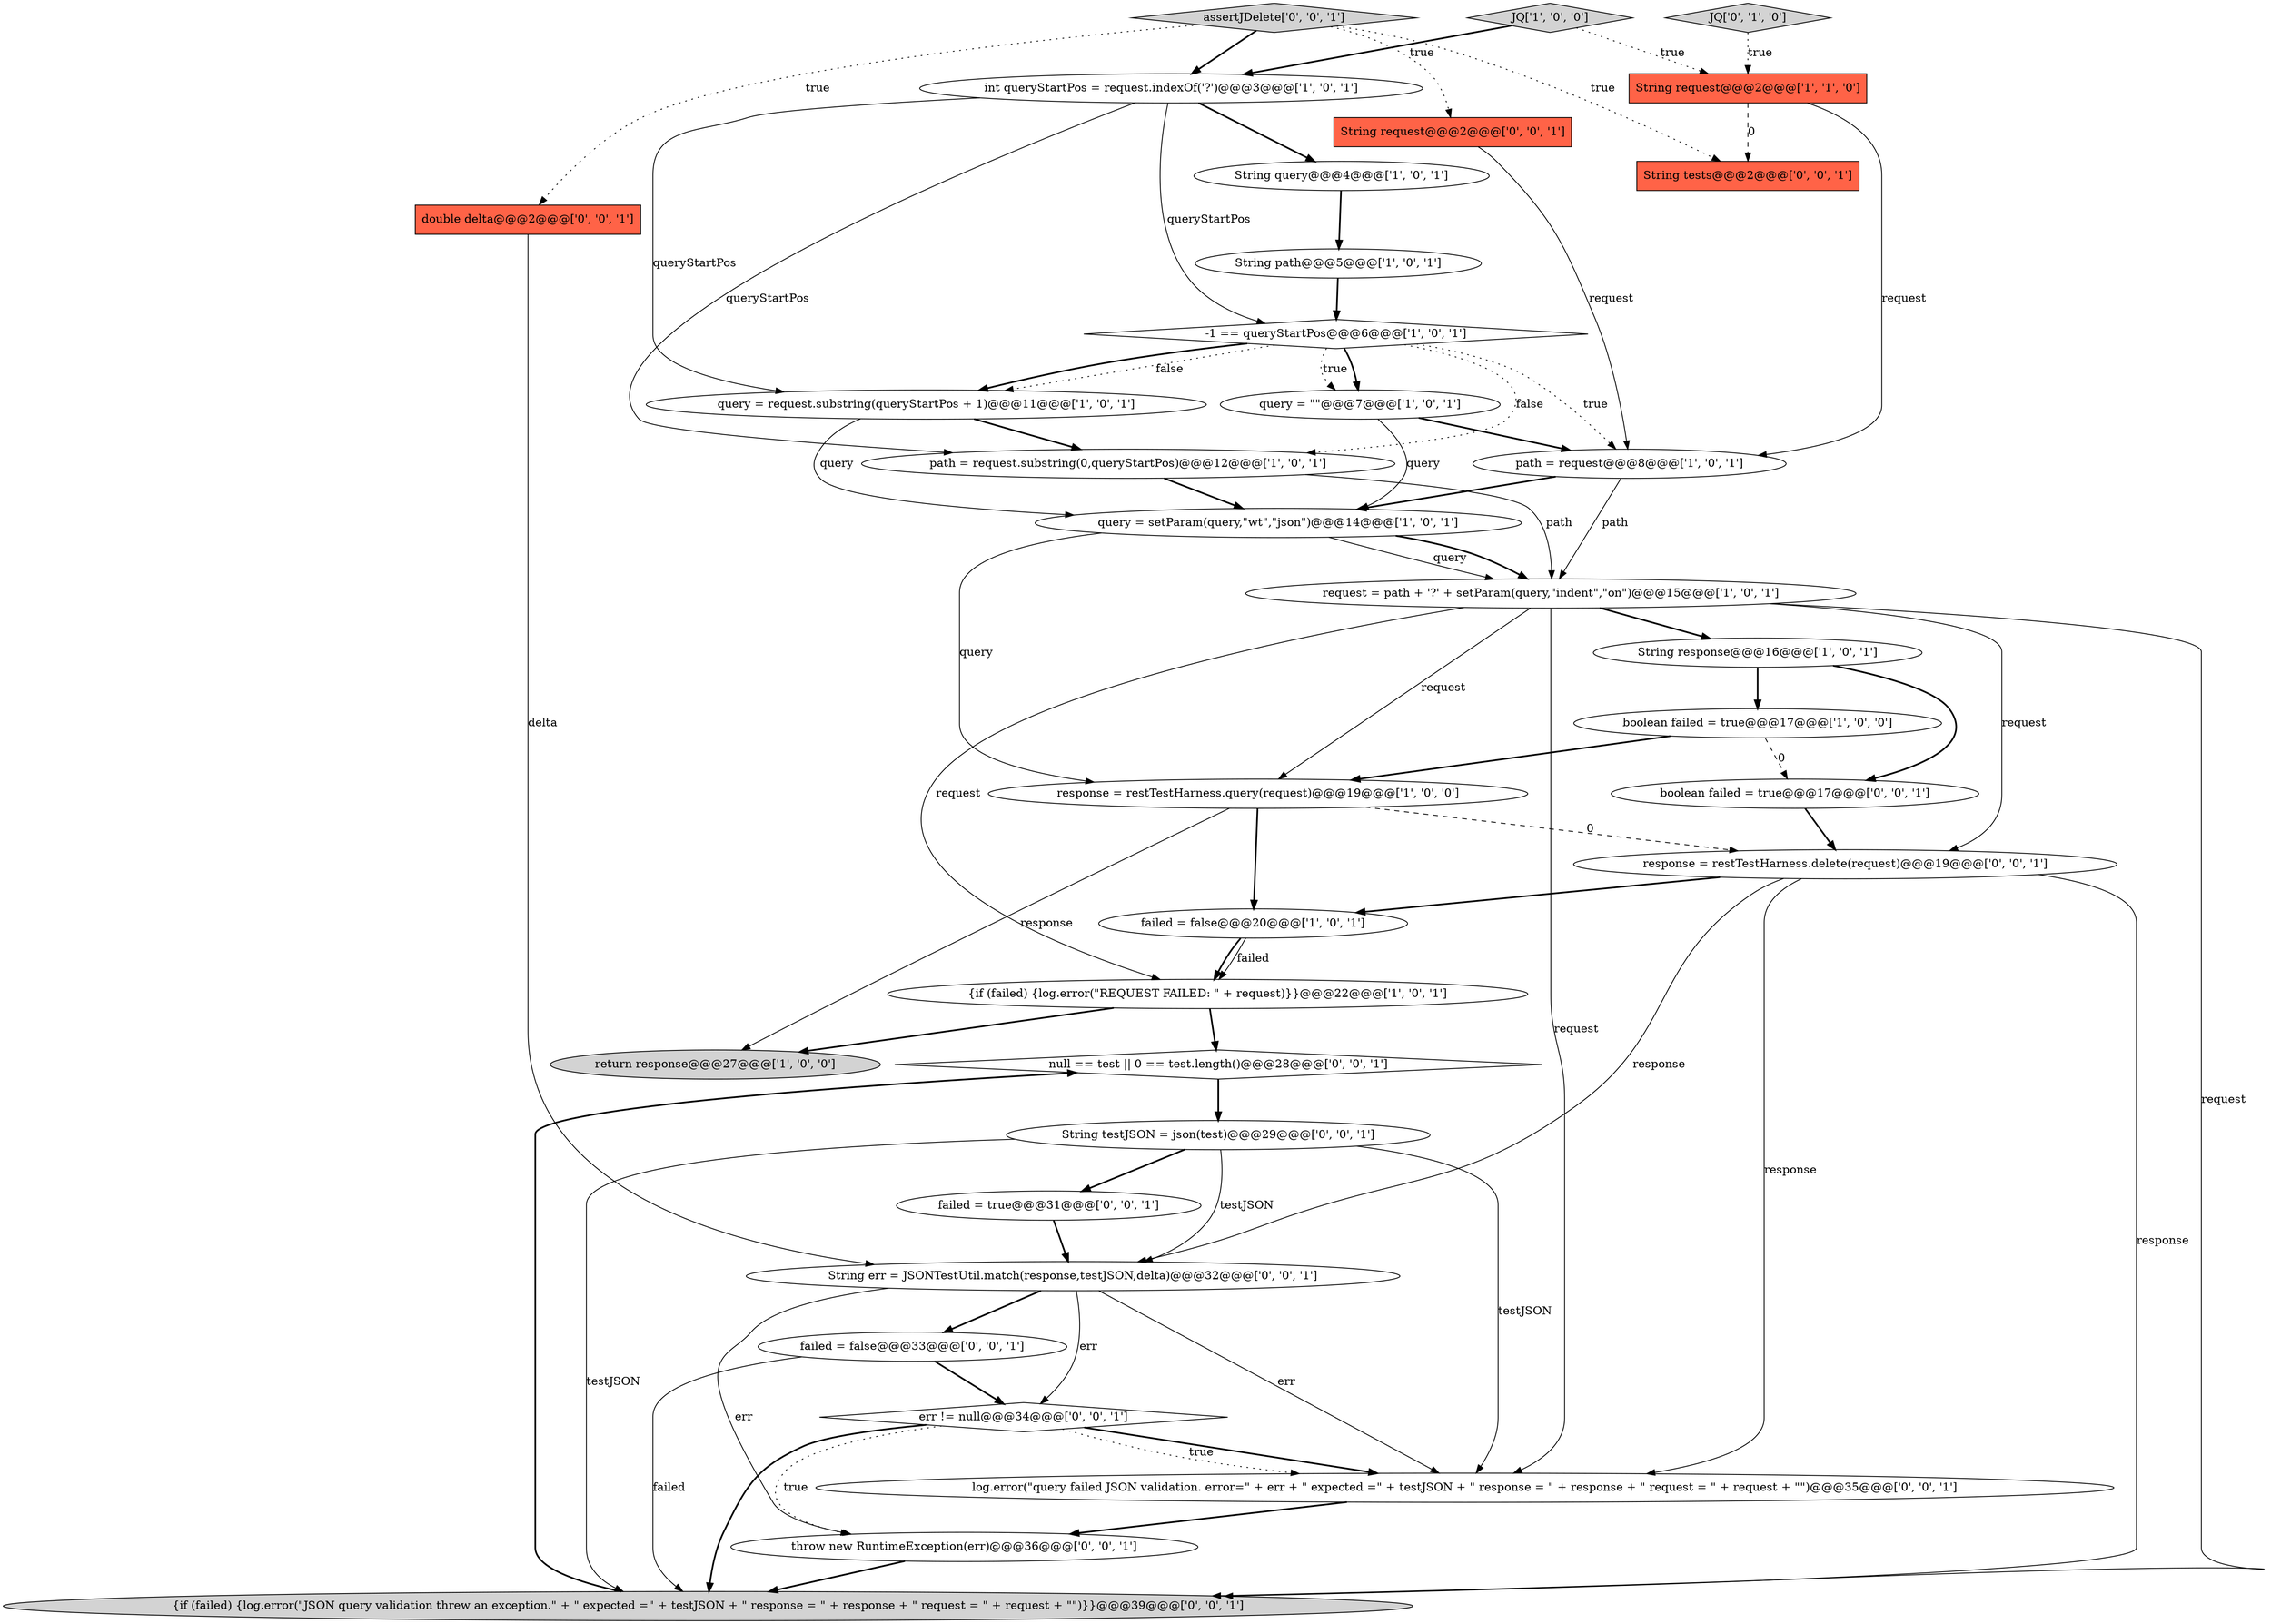 digraph {
15 [style = filled, label = "int queryStartPos = request.indexOf('?')@@@3@@@['1', '0', '1']", fillcolor = white, shape = ellipse image = "AAA0AAABBB1BBB"];
20 [style = filled, label = "String err = JSONTestUtil.match(response,testJSON,delta)@@@32@@@['0', '0', '1']", fillcolor = white, shape = ellipse image = "AAA0AAABBB3BBB"];
17 [style = filled, label = "{if (failed) {log.error(\"REQUEST FAILED: \" + request)}}@@@22@@@['1', '0', '1']", fillcolor = white, shape = ellipse image = "AAA0AAABBB1BBB"];
2 [style = filled, label = "response = restTestHarness.query(request)@@@19@@@['1', '0', '0']", fillcolor = white, shape = ellipse image = "AAA0AAABBB1BBB"];
6 [style = filled, label = "JQ['1', '0', '0']", fillcolor = lightgray, shape = diamond image = "AAA0AAABBB1BBB"];
0 [style = filled, label = "failed = false@@@20@@@['1', '0', '1']", fillcolor = white, shape = ellipse image = "AAA0AAABBB1BBB"];
21 [style = filled, label = "response = restTestHarness.delete(request)@@@19@@@['0', '0', '1']", fillcolor = white, shape = ellipse image = "AAA0AAABBB3BBB"];
18 [style = filled, label = "JQ['0', '1', '0']", fillcolor = lightgray, shape = diamond image = "AAA0AAABBB2BBB"];
32 [style = filled, label = "String tests@@@2@@@['0', '0', '1']", fillcolor = tomato, shape = box image = "AAA0AAABBB3BBB"];
19 [style = filled, label = "null == test || 0 == test.length()@@@28@@@['0', '0', '1']", fillcolor = white, shape = diamond image = "AAA0AAABBB3BBB"];
8 [style = filled, label = "query = setParam(query,\"wt\",\"json\")@@@14@@@['1', '0', '1']", fillcolor = white, shape = ellipse image = "AAA0AAABBB1BBB"];
28 [style = filled, label = "log.error(\"query failed JSON validation. error=\" + err + \" expected =\" + testJSON + \" response = \" + response + \" request = \" + request + \"\")@@@35@@@['0', '0', '1']", fillcolor = white, shape = ellipse image = "AAA0AAABBB3BBB"];
26 [style = filled, label = "throw new RuntimeException(err)@@@36@@@['0', '0', '1']", fillcolor = white, shape = ellipse image = "AAA0AAABBB3BBB"];
29 [style = filled, label = "String request@@@2@@@['0', '0', '1']", fillcolor = tomato, shape = box image = "AAA0AAABBB3BBB"];
14 [style = filled, label = "return response@@@27@@@['1', '0', '0']", fillcolor = lightgray, shape = ellipse image = "AAA0AAABBB1BBB"];
33 [style = filled, label = "boolean failed = true@@@17@@@['0', '0', '1']", fillcolor = white, shape = ellipse image = "AAA0AAABBB3BBB"];
27 [style = filled, label = "err != null@@@34@@@['0', '0', '1']", fillcolor = white, shape = diamond image = "AAA0AAABBB3BBB"];
12 [style = filled, label = "boolean failed = true@@@17@@@['1', '0', '0']", fillcolor = white, shape = ellipse image = "AAA0AAABBB1BBB"];
4 [style = filled, label = "String query@@@4@@@['1', '0', '1']", fillcolor = white, shape = ellipse image = "AAA0AAABBB1BBB"];
24 [style = filled, label = "{if (failed) {log.error(\"JSON query validation threw an exception.\" + \" expected =\" + testJSON + \" response = \" + response + \" request = \" + request + \"\")}}@@@39@@@['0', '0', '1']", fillcolor = lightgray, shape = ellipse image = "AAA0AAABBB3BBB"];
1 [style = filled, label = "String response@@@16@@@['1', '0', '1']", fillcolor = white, shape = ellipse image = "AAA0AAABBB1BBB"];
30 [style = filled, label = "failed = true@@@31@@@['0', '0', '1']", fillcolor = white, shape = ellipse image = "AAA0AAABBB3BBB"];
31 [style = filled, label = "double delta@@@2@@@['0', '0', '1']", fillcolor = tomato, shape = box image = "AAA0AAABBB3BBB"];
7 [style = filled, label = "path = request.substring(0,queryStartPos)@@@12@@@['1', '0', '1']", fillcolor = white, shape = ellipse image = "AAA0AAABBB1BBB"];
23 [style = filled, label = "failed = false@@@33@@@['0', '0', '1']", fillcolor = white, shape = ellipse image = "AAA0AAABBB3BBB"];
16 [style = filled, label = "String path@@@5@@@['1', '0', '1']", fillcolor = white, shape = ellipse image = "AAA0AAABBB1BBB"];
3 [style = filled, label = "request = path + '?' + setParam(query,\"indent\",\"on\")@@@15@@@['1', '0', '1']", fillcolor = white, shape = ellipse image = "AAA0AAABBB1BBB"];
22 [style = filled, label = "String testJSON = json(test)@@@29@@@['0', '0', '1']", fillcolor = white, shape = ellipse image = "AAA0AAABBB3BBB"];
5 [style = filled, label = "String request@@@2@@@['1', '1', '0']", fillcolor = tomato, shape = box image = "AAA0AAABBB1BBB"];
10 [style = filled, label = "path = request@@@8@@@['1', '0', '1']", fillcolor = white, shape = ellipse image = "AAA0AAABBB1BBB"];
25 [style = filled, label = "assertJDelete['0', '0', '1']", fillcolor = lightgray, shape = diamond image = "AAA0AAABBB3BBB"];
9 [style = filled, label = "-1 == queryStartPos@@@6@@@['1', '0', '1']", fillcolor = white, shape = diamond image = "AAA0AAABBB1BBB"];
13 [style = filled, label = "query = request.substring(queryStartPos + 1)@@@11@@@['1', '0', '1']", fillcolor = white, shape = ellipse image = "AAA0AAABBB1BBB"];
11 [style = filled, label = "query = \"\"@@@7@@@['1', '0', '1']", fillcolor = white, shape = ellipse image = "AAA0AAABBB1BBB"];
20->26 [style = solid, label="err"];
20->23 [style = bold, label=""];
26->24 [style = bold, label=""];
22->30 [style = bold, label=""];
8->2 [style = solid, label="query"];
3->21 [style = solid, label="request"];
13->7 [style = bold, label=""];
7->8 [style = bold, label=""];
9->11 [style = bold, label=""];
9->13 [style = dotted, label="false"];
12->33 [style = dashed, label="0"];
8->3 [style = solid, label="query"];
5->10 [style = solid, label="request"];
4->16 [style = bold, label=""];
6->15 [style = bold, label=""];
27->28 [style = bold, label=""];
18->5 [style = dotted, label="true"];
1->12 [style = bold, label=""];
25->29 [style = dotted, label="true"];
12->2 [style = bold, label=""];
17->19 [style = bold, label=""];
9->11 [style = dotted, label="true"];
15->4 [style = bold, label=""];
28->26 [style = bold, label=""];
9->13 [style = bold, label=""];
10->8 [style = bold, label=""];
22->28 [style = solid, label="testJSON"];
20->27 [style = solid, label="err"];
23->24 [style = solid, label="failed"];
19->22 [style = bold, label=""];
17->14 [style = bold, label=""];
2->14 [style = solid, label="response"];
25->32 [style = dotted, label="true"];
27->26 [style = dotted, label="true"];
25->31 [style = dotted, label="true"];
22->20 [style = solid, label="testJSON"];
21->20 [style = solid, label="response"];
3->2 [style = solid, label="request"];
8->3 [style = bold, label=""];
3->1 [style = bold, label=""];
1->33 [style = bold, label=""];
22->24 [style = solid, label="testJSON"];
3->17 [style = solid, label="request"];
33->21 [style = bold, label=""];
9->10 [style = dotted, label="true"];
9->7 [style = dotted, label="false"];
15->7 [style = solid, label="queryStartPos"];
30->20 [style = bold, label=""];
27->24 [style = bold, label=""];
15->9 [style = solid, label="queryStartPos"];
6->5 [style = dotted, label="true"];
11->10 [style = bold, label=""];
21->28 [style = solid, label="response"];
5->32 [style = dashed, label="0"];
20->28 [style = solid, label="err"];
21->24 [style = solid, label="response"];
15->13 [style = solid, label="queryStartPos"];
0->17 [style = bold, label=""];
0->17 [style = solid, label="failed"];
2->21 [style = dashed, label="0"];
31->20 [style = solid, label="delta"];
2->0 [style = bold, label=""];
16->9 [style = bold, label=""];
3->28 [style = solid, label="request"];
10->3 [style = solid, label="path"];
24->19 [style = bold, label=""];
7->3 [style = solid, label="path"];
21->0 [style = bold, label=""];
3->24 [style = solid, label="request"];
27->28 [style = dotted, label="true"];
11->8 [style = solid, label="query"];
25->15 [style = bold, label=""];
29->10 [style = solid, label="request"];
23->27 [style = bold, label=""];
13->8 [style = solid, label="query"];
}
